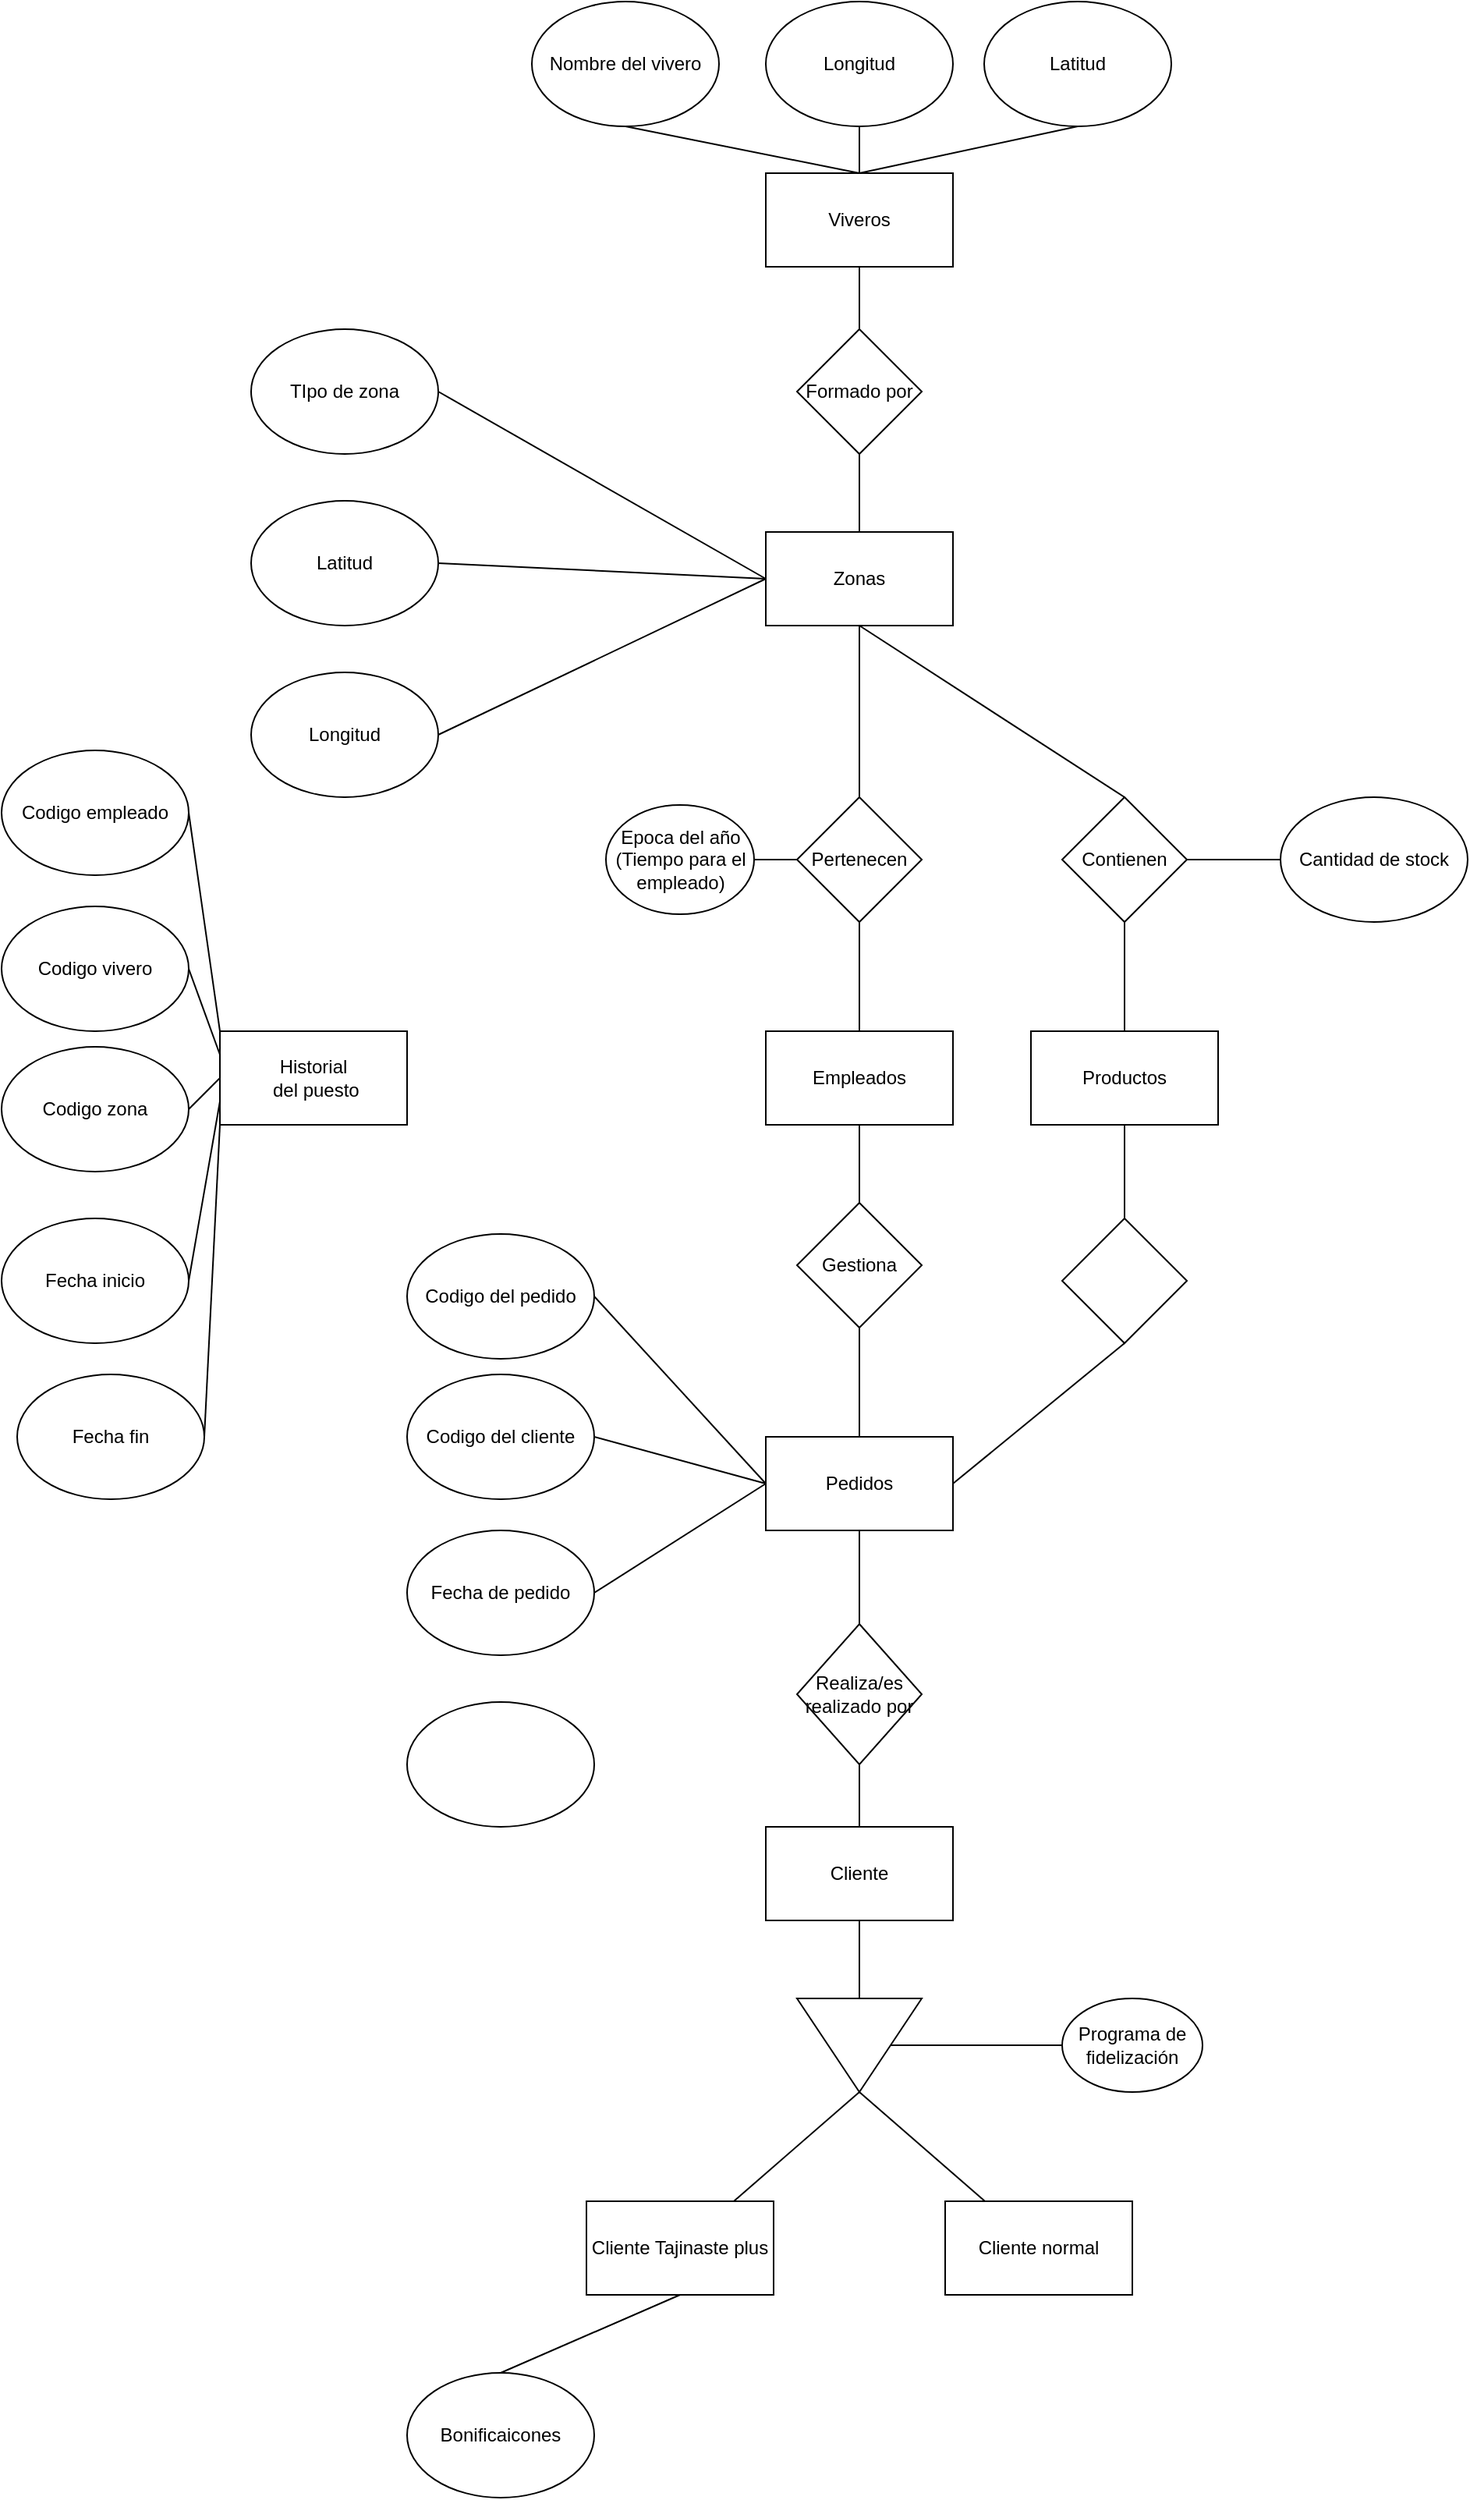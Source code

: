 <mxfile version="24.7.16">
  <diagram name="Página-1" id="WWXiJj1MSgyRQa4lGWCr">
    <mxGraphModel dx="849" dy="3480" grid="1" gridSize="10" guides="1" tooltips="1" connect="1" arrows="1" fold="1" page="1" pageScale="1" pageWidth="1654" pageHeight="2336" math="0" shadow="0">
      <root>
        <mxCell id="0" />
        <mxCell id="1" parent="0" />
        <mxCell id="anIOv-3ZnQQNNAZr-zLw-1" value="&lt;div&gt;Zonas&lt;/div&gt;" style="rounded=0;whiteSpace=wrap;html=1;" vertex="1" parent="1">
          <mxGeometry x="490" y="270" width="120" height="60" as="geometry" />
        </mxCell>
        <mxCell id="anIOv-3ZnQQNNAZr-zLw-2" value="Latitud" style="ellipse;whiteSpace=wrap;html=1;" vertex="1" parent="1">
          <mxGeometry x="160" y="250" width="120" height="80" as="geometry" />
        </mxCell>
        <mxCell id="anIOv-3ZnQQNNAZr-zLw-3" value="Longitud" style="ellipse;whiteSpace=wrap;html=1;" vertex="1" parent="1">
          <mxGeometry x="160" y="360" width="120" height="80" as="geometry" />
        </mxCell>
        <mxCell id="anIOv-3ZnQQNNAZr-zLw-4" value="Empleados" style="rounded=0;whiteSpace=wrap;html=1;" vertex="1" parent="1">
          <mxGeometry x="490" y="590" width="120" height="60" as="geometry" />
        </mxCell>
        <mxCell id="anIOv-3ZnQQNNAZr-zLw-5" value="&lt;div&gt;Pertenecen&lt;/div&gt;" style="rhombus;whiteSpace=wrap;html=1;" vertex="1" parent="1">
          <mxGeometry x="510" y="440" width="80" height="80" as="geometry" />
        </mxCell>
        <mxCell id="anIOv-3ZnQQNNAZr-zLw-6" value="" style="endArrow=none;html=1;rounded=0;entryX=0.5;entryY=1;entryDx=0;entryDy=0;exitX=0.5;exitY=0;exitDx=0;exitDy=0;" edge="1" parent="1" source="anIOv-3ZnQQNNAZr-zLw-5" target="anIOv-3ZnQQNNAZr-zLw-1">
          <mxGeometry width="50" height="50" relative="1" as="geometry">
            <mxPoint x="410" y="500" as="sourcePoint" />
            <mxPoint x="460" y="450" as="targetPoint" />
          </mxGeometry>
        </mxCell>
        <mxCell id="anIOv-3ZnQQNNAZr-zLw-7" value="" style="endArrow=none;html=1;rounded=0;exitX=0.5;exitY=1;exitDx=0;exitDy=0;entryX=0.5;entryY=0;entryDx=0;entryDy=0;" edge="1" parent="1" source="anIOv-3ZnQQNNAZr-zLw-5" target="anIOv-3ZnQQNNAZr-zLw-4">
          <mxGeometry width="50" height="50" relative="1" as="geometry">
            <mxPoint x="410" y="500" as="sourcePoint" />
            <mxPoint x="460" y="450" as="targetPoint" />
          </mxGeometry>
        </mxCell>
        <mxCell id="anIOv-3ZnQQNNAZr-zLw-8" value="Viveros" style="rounded=0;whiteSpace=wrap;html=1;" vertex="1" parent="1">
          <mxGeometry x="490" y="40" width="120" height="60" as="geometry" />
        </mxCell>
        <mxCell id="anIOv-3ZnQQNNAZr-zLw-9" value="Formado por" style="rhombus;whiteSpace=wrap;html=1;" vertex="1" parent="1">
          <mxGeometry x="510" y="140" width="80" height="80" as="geometry" />
        </mxCell>
        <mxCell id="anIOv-3ZnQQNNAZr-zLw-10" value="" style="endArrow=none;html=1;rounded=0;entryX=0.5;entryY=1;entryDx=0;entryDy=0;" edge="1" parent="1" target="anIOv-3ZnQQNNAZr-zLw-8">
          <mxGeometry width="50" height="50" relative="1" as="geometry">
            <mxPoint x="550" y="140" as="sourcePoint" />
            <mxPoint x="600" y="450" as="targetPoint" />
          </mxGeometry>
        </mxCell>
        <mxCell id="anIOv-3ZnQQNNAZr-zLw-11" value="" style="endArrow=none;html=1;rounded=0;entryX=0.5;entryY=0;entryDx=0;entryDy=0;exitX=0.5;exitY=1;exitDx=0;exitDy=0;" edge="1" parent="1" source="anIOv-3ZnQQNNAZr-zLw-9" target="anIOv-3ZnQQNNAZr-zLw-1">
          <mxGeometry width="50" height="50" relative="1" as="geometry">
            <mxPoint x="550" y="500" as="sourcePoint" />
            <mxPoint x="600" y="450" as="targetPoint" />
          </mxGeometry>
        </mxCell>
        <mxCell id="anIOv-3ZnQQNNAZr-zLw-12" value="TIpo de zona" style="ellipse;whiteSpace=wrap;html=1;" vertex="1" parent="1">
          <mxGeometry x="160" y="140" width="120" height="80" as="geometry" />
        </mxCell>
        <mxCell id="anIOv-3ZnQQNNAZr-zLw-13" value="&lt;div&gt;Productos&lt;/div&gt;" style="rounded=0;whiteSpace=wrap;html=1;" vertex="1" parent="1">
          <mxGeometry x="660" y="590" width="120" height="60" as="geometry" />
        </mxCell>
        <mxCell id="anIOv-3ZnQQNNAZr-zLw-14" value="Contienen" style="rhombus;whiteSpace=wrap;html=1;" vertex="1" parent="1">
          <mxGeometry x="680" y="440" width="80" height="80" as="geometry" />
        </mxCell>
        <mxCell id="anIOv-3ZnQQNNAZr-zLw-15" value="" style="endArrow=none;html=1;rounded=0;entryX=0.5;entryY=1;entryDx=0;entryDy=0;exitX=0.5;exitY=0;exitDx=0;exitDy=0;" edge="1" parent="1" source="anIOv-3ZnQQNNAZr-zLw-14" target="anIOv-3ZnQQNNAZr-zLw-1">
          <mxGeometry width="50" height="50" relative="1" as="geometry">
            <mxPoint x="550" y="500" as="sourcePoint" />
            <mxPoint x="600" y="450" as="targetPoint" />
          </mxGeometry>
        </mxCell>
        <mxCell id="anIOv-3ZnQQNNAZr-zLw-16" value="" style="endArrow=none;html=1;rounded=0;exitX=0.5;exitY=1;exitDx=0;exitDy=0;entryX=0.5;entryY=0;entryDx=0;entryDy=0;" edge="1" parent="1" source="anIOv-3ZnQQNNAZr-zLw-14" target="anIOv-3ZnQQNNAZr-zLw-13">
          <mxGeometry width="50" height="50" relative="1" as="geometry">
            <mxPoint x="550" y="500" as="sourcePoint" />
            <mxPoint x="600" y="450" as="targetPoint" />
          </mxGeometry>
        </mxCell>
        <mxCell id="anIOv-3ZnQQNNAZr-zLw-17" value="Cantidad de stock" style="ellipse;whiteSpace=wrap;html=1;" vertex="1" parent="1">
          <mxGeometry x="820" y="440" width="120" height="80" as="geometry" />
        </mxCell>
        <mxCell id="anIOv-3ZnQQNNAZr-zLw-18" value="&lt;div&gt;Cliente&lt;/div&gt;" style="rounded=0;whiteSpace=wrap;html=1;" vertex="1" parent="1">
          <mxGeometry x="490" y="1100" width="120" height="60" as="geometry" />
        </mxCell>
        <mxCell id="anIOv-3ZnQQNNAZr-zLw-20" value="&lt;div&gt;Historial&lt;/div&gt;&lt;div&gt;&amp;nbsp;del puesto&lt;/div&gt;" style="rounded=0;whiteSpace=wrap;html=1;" vertex="1" parent="1">
          <mxGeometry x="140" y="590" width="120" height="60" as="geometry" />
        </mxCell>
        <mxCell id="anIOv-3ZnQQNNAZr-zLw-33" value="Codigo empleado" style="ellipse;whiteSpace=wrap;html=1;" vertex="1" parent="1">
          <mxGeometry y="410" width="120" height="80" as="geometry" />
        </mxCell>
        <mxCell id="anIOv-3ZnQQNNAZr-zLw-34" value="&lt;div&gt;Codigo vivero&lt;/div&gt;" style="ellipse;whiteSpace=wrap;html=1;" vertex="1" parent="1">
          <mxGeometry y="510" width="120" height="80" as="geometry" />
        </mxCell>
        <mxCell id="anIOv-3ZnQQNNAZr-zLw-35" value="Codigo zona" style="ellipse;whiteSpace=wrap;html=1;" vertex="1" parent="1">
          <mxGeometry y="600" width="120" height="80" as="geometry" />
        </mxCell>
        <mxCell id="anIOv-3ZnQQNNAZr-zLw-36" value="&lt;div&gt;Fecha inicio&lt;br&gt;&lt;/div&gt;" style="ellipse;whiteSpace=wrap;html=1;" vertex="1" parent="1">
          <mxGeometry y="710" width="120" height="80" as="geometry" />
        </mxCell>
        <mxCell id="anIOv-3ZnQQNNAZr-zLw-37" value="Fecha fin" style="ellipse;whiteSpace=wrap;html=1;" vertex="1" parent="1">
          <mxGeometry x="10" y="810" width="120" height="80" as="geometry" />
        </mxCell>
        <mxCell id="anIOv-3ZnQQNNAZr-zLw-38" value="" style="endArrow=none;html=1;rounded=0;exitX=1;exitY=0.5;exitDx=0;exitDy=0;entryX=0;entryY=0;entryDx=0;entryDy=0;" edge="1" parent="1" source="anIOv-3ZnQQNNAZr-zLw-33" target="anIOv-3ZnQQNNAZr-zLw-20">
          <mxGeometry width="50" height="50" relative="1" as="geometry">
            <mxPoint x="140" y="580" as="sourcePoint" />
            <mxPoint x="190" y="530" as="targetPoint" />
          </mxGeometry>
        </mxCell>
        <mxCell id="anIOv-3ZnQQNNAZr-zLw-39" value="" style="endArrow=none;html=1;rounded=0;exitX=1;exitY=0.5;exitDx=0;exitDy=0;entryX=0;entryY=0.25;entryDx=0;entryDy=0;" edge="1" parent="1" source="anIOv-3ZnQQNNAZr-zLw-34" target="anIOv-3ZnQQNNAZr-zLw-20">
          <mxGeometry width="50" height="50" relative="1" as="geometry">
            <mxPoint x="120" y="460" as="sourcePoint" />
            <mxPoint x="180" y="560" as="targetPoint" />
          </mxGeometry>
        </mxCell>
        <mxCell id="anIOv-3ZnQQNNAZr-zLw-40" value="" style="endArrow=none;html=1;rounded=0;exitX=1;exitY=0.5;exitDx=0;exitDy=0;entryX=0;entryY=0.5;entryDx=0;entryDy=0;" edge="1" parent="1" source="anIOv-3ZnQQNNAZr-zLw-35" target="anIOv-3ZnQQNNAZr-zLw-20">
          <mxGeometry width="50" height="50" relative="1" as="geometry">
            <mxPoint x="130" y="470" as="sourcePoint" />
            <mxPoint x="190" y="570" as="targetPoint" />
          </mxGeometry>
        </mxCell>
        <mxCell id="anIOv-3ZnQQNNAZr-zLw-41" value="" style="endArrow=none;html=1;rounded=0;exitX=1;exitY=0.5;exitDx=0;exitDy=0;entryX=0;entryY=0.75;entryDx=0;entryDy=0;" edge="1" parent="1" source="anIOv-3ZnQQNNAZr-zLw-36" target="anIOv-3ZnQQNNAZr-zLw-20">
          <mxGeometry width="50" height="50" relative="1" as="geometry">
            <mxPoint x="140" y="480" as="sourcePoint" />
            <mxPoint x="200" y="580" as="targetPoint" />
          </mxGeometry>
        </mxCell>
        <mxCell id="anIOv-3ZnQQNNAZr-zLw-43" value="" style="triangle;whiteSpace=wrap;html=1;direction=south;" vertex="1" parent="1">
          <mxGeometry x="510" y="1210" width="80" height="60" as="geometry" />
        </mxCell>
        <mxCell id="anIOv-3ZnQQNNAZr-zLw-44" value="" style="endArrow=none;html=1;rounded=0;exitX=0.5;exitY=1;exitDx=0;exitDy=0;entryX=0;entryY=0.5;entryDx=0;entryDy=0;" edge="1" parent="1" source="anIOv-3ZnQQNNAZr-zLw-18" target="anIOv-3ZnQQNNAZr-zLw-43">
          <mxGeometry width="50" height="50" relative="1" as="geometry">
            <mxPoint x="545" y="1080" as="sourcePoint" />
            <mxPoint x="595" y="1030" as="targetPoint" />
          </mxGeometry>
        </mxCell>
        <mxCell id="anIOv-3ZnQQNNAZr-zLw-45" value="" style="endArrow=none;html=1;rounded=0;exitX=1;exitY=0.5;exitDx=0;exitDy=0;" edge="1" parent="1" source="anIOv-3ZnQQNNAZr-zLw-43" target="anIOv-3ZnQQNNAZr-zLw-48">
          <mxGeometry width="50" height="50" relative="1" as="geometry">
            <mxPoint x="545" y="1140" as="sourcePoint" />
            <mxPoint x="465" y="1280" as="targetPoint" />
          </mxGeometry>
        </mxCell>
        <mxCell id="anIOv-3ZnQQNNAZr-zLw-46" value="" style="endArrow=none;html=1;rounded=0;exitX=1;exitY=0.5;exitDx=0;exitDy=0;" edge="1" parent="1" source="anIOv-3ZnQQNNAZr-zLw-43" target="anIOv-3ZnQQNNAZr-zLw-47">
          <mxGeometry width="50" height="50" relative="1" as="geometry">
            <mxPoint x="545" y="1140" as="sourcePoint" />
            <mxPoint x="625" y="1270" as="targetPoint" />
          </mxGeometry>
        </mxCell>
        <mxCell id="anIOv-3ZnQQNNAZr-zLw-47" value="Cliente normal" style="rounded=0;whiteSpace=wrap;html=1;" vertex="1" parent="1">
          <mxGeometry x="605" y="1340" width="120" height="60" as="geometry" />
        </mxCell>
        <mxCell id="anIOv-3ZnQQNNAZr-zLw-48" value="Cliente Tajinaste plus" style="rounded=0;whiteSpace=wrap;html=1;" vertex="1" parent="1">
          <mxGeometry x="375" y="1340" width="120" height="60" as="geometry" />
        </mxCell>
        <mxCell id="anIOv-3ZnQQNNAZr-zLw-49" value="Gestiona" style="rhombus;whiteSpace=wrap;html=1;" vertex="1" parent="1">
          <mxGeometry x="510" y="700" width="80" height="80" as="geometry" />
        </mxCell>
        <mxCell id="anIOv-3ZnQQNNAZr-zLw-50" value="" style="endArrow=none;html=1;rounded=0;exitX=0.5;exitY=1;exitDx=0;exitDy=0;entryX=0.5;entryY=0;entryDx=0;entryDy=0;" edge="1" parent="1" source="anIOv-3ZnQQNNAZr-zLw-4" target="anIOv-3ZnQQNNAZr-zLw-49">
          <mxGeometry width="50" height="50" relative="1" as="geometry">
            <mxPoint x="550" y="910" as="sourcePoint" />
            <mxPoint x="600" y="860" as="targetPoint" />
          </mxGeometry>
        </mxCell>
        <mxCell id="anIOv-3ZnQQNNAZr-zLw-51" value="&lt;div&gt;Pedidos&lt;/div&gt;" style="rounded=0;whiteSpace=wrap;html=1;" vertex="1" parent="1">
          <mxGeometry x="490" y="850" width="120" height="60" as="geometry" />
        </mxCell>
        <mxCell id="anIOv-3ZnQQNNAZr-zLw-52" value="" style="endArrow=none;html=1;rounded=0;exitX=0.5;exitY=1;exitDx=0;exitDy=0;entryX=0.5;entryY=0;entryDx=0;entryDy=0;" edge="1" parent="1" source="anIOv-3ZnQQNNAZr-zLw-49" target="anIOv-3ZnQQNNAZr-zLw-51">
          <mxGeometry width="50" height="50" relative="1" as="geometry">
            <mxPoint x="550" y="910" as="sourcePoint" />
            <mxPoint x="600" y="860" as="targetPoint" />
          </mxGeometry>
        </mxCell>
        <mxCell id="anIOv-3ZnQQNNAZr-zLw-53" value="Realiza/es realizado por" style="rhombus;whiteSpace=wrap;html=1;" vertex="1" parent="1">
          <mxGeometry x="510" y="970" width="80" height="90" as="geometry" />
        </mxCell>
        <mxCell id="anIOv-3ZnQQNNAZr-zLw-54" value="" style="endArrow=none;html=1;rounded=0;exitX=0.5;exitY=1;exitDx=0;exitDy=0;" edge="1" parent="1" source="anIOv-3ZnQQNNAZr-zLw-51" target="anIOv-3ZnQQNNAZr-zLw-53">
          <mxGeometry width="50" height="50" relative="1" as="geometry">
            <mxPoint x="550" y="1010" as="sourcePoint" />
            <mxPoint x="600" y="960" as="targetPoint" />
          </mxGeometry>
        </mxCell>
        <mxCell id="anIOv-3ZnQQNNAZr-zLw-55" value="" style="endArrow=none;html=1;rounded=0;exitX=0.5;exitY=1;exitDx=0;exitDy=0;entryX=0.5;entryY=0;entryDx=0;entryDy=0;" edge="1" parent="1" source="anIOv-3ZnQQNNAZr-zLw-53" target="anIOv-3ZnQQNNAZr-zLw-18">
          <mxGeometry width="50" height="50" relative="1" as="geometry">
            <mxPoint x="550" y="1010" as="sourcePoint" />
            <mxPoint x="600" y="960" as="targetPoint" />
          </mxGeometry>
        </mxCell>
        <mxCell id="anIOv-3ZnQQNNAZr-zLw-57" value="" style="endArrow=none;html=1;rounded=0;exitX=1;exitY=0.5;exitDx=0;exitDy=0;entryX=0;entryY=0.5;entryDx=0;entryDy=0;" edge="1" parent="1" source="anIOv-3ZnQQNNAZr-zLw-12" target="anIOv-3ZnQQNNAZr-zLw-1">
          <mxGeometry width="50" height="50" relative="1" as="geometry">
            <mxPoint x="420" y="470" as="sourcePoint" />
            <mxPoint x="470" y="420" as="targetPoint" />
          </mxGeometry>
        </mxCell>
        <mxCell id="anIOv-3ZnQQNNAZr-zLw-58" value="" style="endArrow=none;html=1;rounded=0;exitX=1;exitY=0.5;exitDx=0;exitDy=0;entryX=0;entryY=0.5;entryDx=0;entryDy=0;" edge="1" parent="1" source="anIOv-3ZnQQNNAZr-zLw-2" target="anIOv-3ZnQQNNAZr-zLw-1">
          <mxGeometry width="50" height="50" relative="1" as="geometry">
            <mxPoint x="420" y="470" as="sourcePoint" />
            <mxPoint x="470" y="420" as="targetPoint" />
          </mxGeometry>
        </mxCell>
        <mxCell id="anIOv-3ZnQQNNAZr-zLw-59" value="" style="endArrow=none;html=1;rounded=0;exitX=1;exitY=0.5;exitDx=0;exitDy=0;entryX=0;entryY=0.5;entryDx=0;entryDy=0;" edge="1" parent="1" source="anIOv-3ZnQQNNAZr-zLw-3" target="anIOv-3ZnQQNNAZr-zLw-1">
          <mxGeometry width="50" height="50" relative="1" as="geometry">
            <mxPoint x="420" y="470" as="sourcePoint" />
            <mxPoint x="470" y="420" as="targetPoint" />
          </mxGeometry>
        </mxCell>
        <mxCell id="anIOv-3ZnQQNNAZr-zLw-60" value="Latitud" style="ellipse;whiteSpace=wrap;html=1;" vertex="1" parent="1">
          <mxGeometry x="630" y="-70" width="120" height="80" as="geometry" />
        </mxCell>
        <mxCell id="anIOv-3ZnQQNNAZr-zLw-61" value="Longitud" style="ellipse;whiteSpace=wrap;html=1;" vertex="1" parent="1">
          <mxGeometry x="490" y="-70" width="120" height="80" as="geometry" />
        </mxCell>
        <mxCell id="anIOv-3ZnQQNNAZr-zLw-62" value="" style="endArrow=none;html=1;rounded=0;exitX=0.5;exitY=1;exitDx=0;exitDy=0;entryX=0.5;entryY=0;entryDx=0;entryDy=0;" edge="1" parent="1" source="anIOv-3ZnQQNNAZr-zLw-61" target="anIOv-3ZnQQNNAZr-zLw-8">
          <mxGeometry width="50" height="50" relative="1" as="geometry">
            <mxPoint x="530" y="400" as="sourcePoint" />
            <mxPoint x="580" y="350" as="targetPoint" />
          </mxGeometry>
        </mxCell>
        <mxCell id="anIOv-3ZnQQNNAZr-zLw-63" value="" style="endArrow=none;html=1;rounded=0;exitX=0.5;exitY=1;exitDx=0;exitDy=0;entryX=0.5;entryY=0;entryDx=0;entryDy=0;" edge="1" parent="1" source="anIOv-3ZnQQNNAZr-zLw-60" target="anIOv-3ZnQQNNAZr-zLw-8">
          <mxGeometry width="50" height="50" relative="1" as="geometry">
            <mxPoint x="560" y="20" as="sourcePoint" />
            <mxPoint x="560" y="50" as="targetPoint" />
          </mxGeometry>
        </mxCell>
        <mxCell id="anIOv-3ZnQQNNAZr-zLw-64" value="&lt;div&gt;Nombre del vivero&lt;/div&gt;" style="ellipse;whiteSpace=wrap;html=1;" vertex="1" parent="1">
          <mxGeometry x="340" y="-70" width="120" height="80" as="geometry" />
        </mxCell>
        <mxCell id="anIOv-3ZnQQNNAZr-zLw-65" value="" style="endArrow=none;html=1;rounded=0;exitX=0.5;exitY=1;exitDx=0;exitDy=0;entryX=0.5;entryY=0;entryDx=0;entryDy=0;" edge="1" parent="1" source="anIOv-3ZnQQNNAZr-zLw-64" target="anIOv-3ZnQQNNAZr-zLw-8">
          <mxGeometry width="50" height="50" relative="1" as="geometry">
            <mxPoint x="560" y="20" as="sourcePoint" />
            <mxPoint x="560" y="50" as="targetPoint" />
          </mxGeometry>
        </mxCell>
        <mxCell id="anIOv-3ZnQQNNAZr-zLw-66" value="Programa de fidelización " style="ellipse;whiteSpace=wrap;html=1;" vertex="1" parent="1">
          <mxGeometry x="680" y="1210" width="90" height="60" as="geometry" />
        </mxCell>
        <mxCell id="anIOv-3ZnQQNNAZr-zLw-67" value="" style="endArrow=none;html=1;rounded=0;exitX=0.5;exitY=0;exitDx=0;exitDy=0;entryX=0;entryY=0.5;entryDx=0;entryDy=0;" edge="1" parent="1" source="anIOv-3ZnQQNNAZr-zLw-43" target="anIOv-3ZnQQNNAZr-zLw-66">
          <mxGeometry width="50" height="50" relative="1" as="geometry">
            <mxPoint x="530" y="970" as="sourcePoint" />
            <mxPoint x="580" y="920" as="targetPoint" />
          </mxGeometry>
        </mxCell>
        <mxCell id="anIOv-3ZnQQNNAZr-zLw-68" value="" style="endArrow=none;html=1;rounded=0;entryX=0;entryY=0.5;entryDx=0;entryDy=0;" edge="1" parent="1" target="anIOv-3ZnQQNNAZr-zLw-17">
          <mxGeometry width="50" height="50" relative="1" as="geometry">
            <mxPoint x="760" y="480" as="sourcePoint" />
            <mxPoint x="580" y="640" as="targetPoint" />
          </mxGeometry>
        </mxCell>
        <mxCell id="anIOv-3ZnQQNNAZr-zLw-69" value="Codigo del pedido" style="ellipse;whiteSpace=wrap;html=1;" vertex="1" parent="1">
          <mxGeometry x="260" y="720" width="120" height="80" as="geometry" />
        </mxCell>
        <mxCell id="anIOv-3ZnQQNNAZr-zLw-70" value="Codigo del cliente" style="ellipse;whiteSpace=wrap;html=1;" vertex="1" parent="1">
          <mxGeometry x="260" y="810" width="120" height="80" as="geometry" />
        </mxCell>
        <mxCell id="anIOv-3ZnQQNNAZr-zLw-71" value="Fecha de pedido" style="ellipse;whiteSpace=wrap;html=1;" vertex="1" parent="1">
          <mxGeometry x="260" y="910" width="120" height="80" as="geometry" />
        </mxCell>
        <mxCell id="anIOv-3ZnQQNNAZr-zLw-72" value="" style="ellipse;whiteSpace=wrap;html=1;" vertex="1" parent="1">
          <mxGeometry x="260" y="1020" width="120" height="80" as="geometry" />
        </mxCell>
        <mxCell id="anIOv-3ZnQQNNAZr-zLw-73" value="" style="endArrow=none;html=1;rounded=0;exitX=1;exitY=0.5;exitDx=0;exitDy=0;entryX=0;entryY=0.5;entryDx=0;entryDy=0;" edge="1" parent="1" source="anIOv-3ZnQQNNAZr-zLw-69" target="anIOv-3ZnQQNNAZr-zLw-51">
          <mxGeometry width="50" height="50" relative="1" as="geometry">
            <mxPoint x="530" y="970" as="sourcePoint" />
            <mxPoint x="580" y="920" as="targetPoint" />
          </mxGeometry>
        </mxCell>
        <mxCell id="anIOv-3ZnQQNNAZr-zLw-74" value="" style="endArrow=none;html=1;rounded=0;exitX=1;exitY=0.5;exitDx=0;exitDy=0;entryX=0;entryY=0.5;entryDx=0;entryDy=0;" edge="1" parent="1" source="anIOv-3ZnQQNNAZr-zLw-70" target="anIOv-3ZnQQNNAZr-zLw-51">
          <mxGeometry width="50" height="50" relative="1" as="geometry">
            <mxPoint x="390" y="770" as="sourcePoint" />
            <mxPoint x="500" y="910" as="targetPoint" />
          </mxGeometry>
        </mxCell>
        <mxCell id="anIOv-3ZnQQNNAZr-zLw-75" value="" style="endArrow=none;html=1;rounded=0;exitX=1;exitY=0.5;exitDx=0;exitDy=0;entryX=0;entryY=0.5;entryDx=0;entryDy=0;" edge="1" parent="1" source="anIOv-3ZnQQNNAZr-zLw-71" target="anIOv-3ZnQQNNAZr-zLw-51">
          <mxGeometry width="50" height="50" relative="1" as="geometry">
            <mxPoint x="390" y="860" as="sourcePoint" />
            <mxPoint x="500" y="910" as="targetPoint" />
          </mxGeometry>
        </mxCell>
        <mxCell id="anIOv-3ZnQQNNAZr-zLw-77" value="" style="endArrow=none;html=1;rounded=0;exitX=1;exitY=0.5;exitDx=0;exitDy=0;entryX=0;entryY=1;entryDx=0;entryDy=0;" edge="1" parent="1" source="anIOv-3ZnQQNNAZr-zLw-37" target="anIOv-3ZnQQNNAZr-zLw-20">
          <mxGeometry width="50" height="50" relative="1" as="geometry">
            <mxPoint x="130" y="760" as="sourcePoint" />
            <mxPoint x="190" y="605" as="targetPoint" />
          </mxGeometry>
        </mxCell>
        <mxCell id="anIOv-3ZnQQNNAZr-zLw-78" value="&lt;div&gt;Epoca del año&lt;br&gt;(Tiempo para el empleado)&lt;br&gt;&lt;/div&gt;" style="ellipse;whiteSpace=wrap;html=1;" vertex="1" parent="1">
          <mxGeometry x="387.5" y="445" width="95" height="70" as="geometry" />
        </mxCell>
        <mxCell id="anIOv-3ZnQQNNAZr-zLw-79" value="" style="endArrow=none;html=1;rounded=0;exitX=0;exitY=0.5;exitDx=0;exitDy=0;entryX=1;entryY=0.5;entryDx=0;entryDy=0;" edge="1" parent="1" source="anIOv-3ZnQQNNAZr-zLw-5" target="anIOv-3ZnQQNNAZr-zLw-78">
          <mxGeometry width="50" height="50" relative="1" as="geometry">
            <mxPoint x="410" y="540" as="sourcePoint" />
            <mxPoint x="460" y="490" as="targetPoint" />
          </mxGeometry>
        </mxCell>
        <mxCell id="anIOv-3ZnQQNNAZr-zLw-81" value="" style="endArrow=none;html=1;rounded=0;exitX=0.5;exitY=1;exitDx=0;exitDy=0;" edge="1" parent="1" source="anIOv-3ZnQQNNAZr-zLw-13" target="anIOv-3ZnQQNNAZr-zLw-85">
          <mxGeometry width="50" height="50" relative="1" as="geometry">
            <mxPoint x="470" y="800" as="sourcePoint" />
            <mxPoint x="720" y="720" as="targetPoint" />
          </mxGeometry>
        </mxCell>
        <mxCell id="anIOv-3ZnQQNNAZr-zLw-82" value="&lt;div&gt;Bonificaicones&lt;/div&gt;" style="ellipse;whiteSpace=wrap;html=1;" vertex="1" parent="1">
          <mxGeometry x="260" y="1450" width="120" height="80" as="geometry" />
        </mxCell>
        <mxCell id="anIOv-3ZnQQNNAZr-zLw-83" value="" style="endArrow=none;html=1;rounded=0;exitX=0.5;exitY=0;exitDx=0;exitDy=0;entryX=0.5;entryY=1;entryDx=0;entryDy=0;" edge="1" parent="1" source="anIOv-3ZnQQNNAZr-zLw-82" target="anIOv-3ZnQQNNAZr-zLw-48">
          <mxGeometry width="50" height="50" relative="1" as="geometry">
            <mxPoint x="470" y="1100" as="sourcePoint" />
            <mxPoint x="520" y="1050" as="targetPoint" />
          </mxGeometry>
        </mxCell>
        <mxCell id="anIOv-3ZnQQNNAZr-zLw-85" value="" style="rhombus;whiteSpace=wrap;html=1;" vertex="1" parent="1">
          <mxGeometry x="680" y="710" width="80" height="80" as="geometry" />
        </mxCell>
        <mxCell id="anIOv-3ZnQQNNAZr-zLw-86" value="" style="endArrow=none;html=1;rounded=0;entryX=0.5;entryY=1;entryDx=0;entryDy=0;exitX=1;exitY=0.5;exitDx=0;exitDy=0;" edge="1" parent="1" source="anIOv-3ZnQQNNAZr-zLw-51" target="anIOv-3ZnQQNNAZr-zLw-85">
          <mxGeometry width="50" height="50" relative="1" as="geometry">
            <mxPoint x="470" y="1100" as="sourcePoint" />
            <mxPoint x="520" y="1050" as="targetPoint" />
          </mxGeometry>
        </mxCell>
      </root>
    </mxGraphModel>
  </diagram>
</mxfile>
